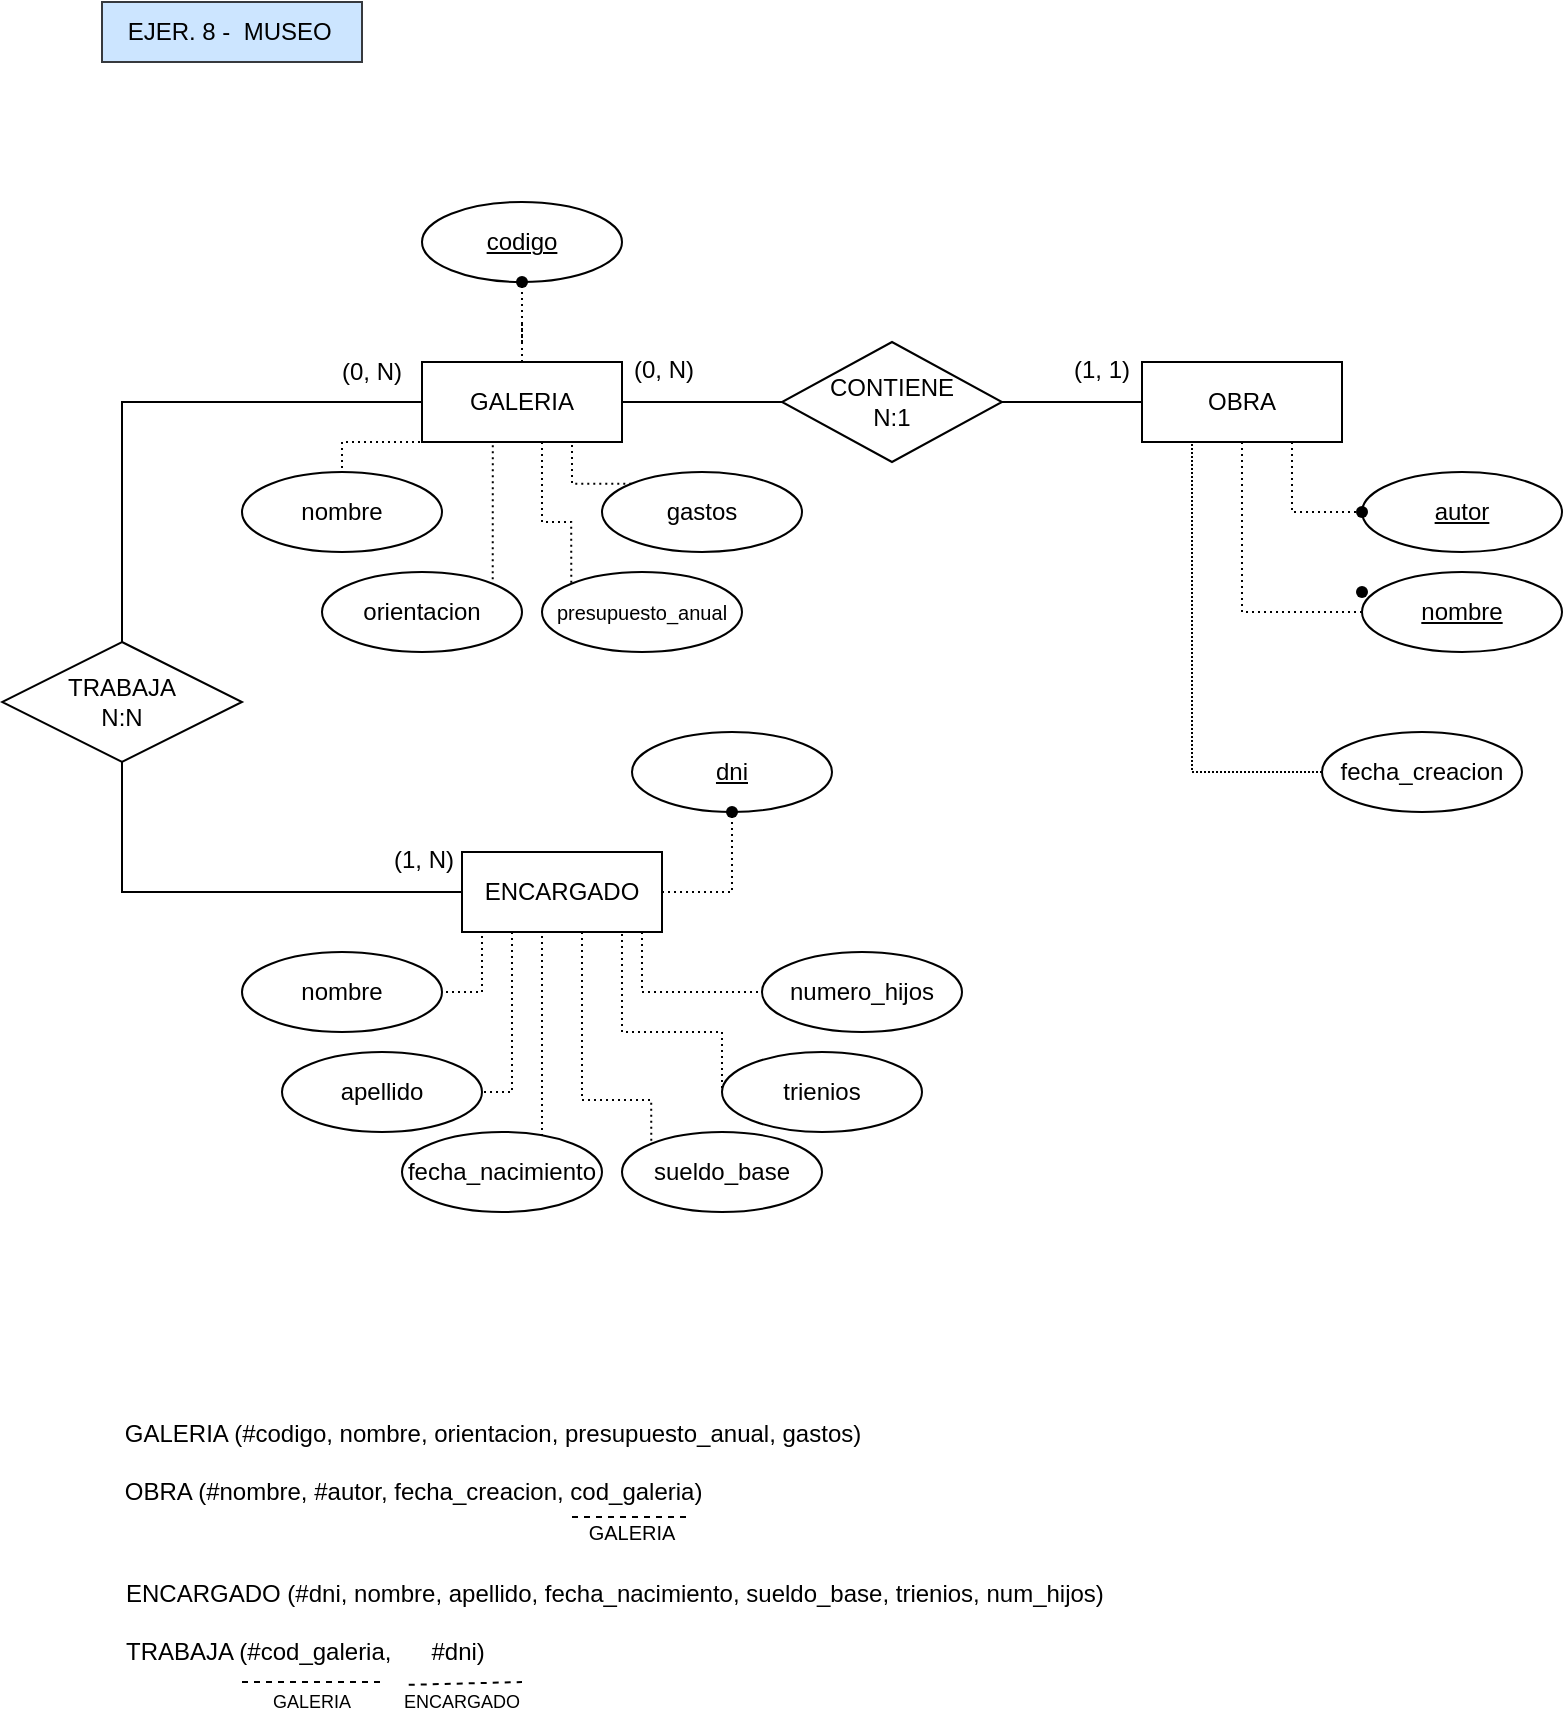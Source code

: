 <mxfile version="22.0.8" type="github">
  <diagram id="R2lEEEUBdFMjLlhIrx00" name="Page-1">
    <mxGraphModel dx="830" dy="462" grid="1" gridSize="10" guides="1" tooltips="1" connect="1" arrows="1" fold="1" page="1" pageScale="1" pageWidth="850" pageHeight="1100" math="0" shadow="0" extFonts="Permanent Marker^https://fonts.googleapis.com/css?family=Permanent+Marker">
      <root>
        <mxCell id="0" />
        <mxCell id="1" parent="0" />
        <mxCell id="fVMxTpHwQSE03vxhCAzI-126" style="edgeStyle=orthogonalEdgeStyle;rounded=0;orthogonalLoop=1;jettySize=auto;html=1;exitX=0;exitY=1;exitDx=0;exitDy=0;entryX=1;entryY=0.5;entryDx=0;entryDy=0;dashed=1;dashPattern=1 2;endArrow=none;endFill=0;" parent="1" source="fVMxTpHwQSE03vxhCAzI-1" target="fVMxTpHwQSE03vxhCAzI-119" edge="1">
          <mxGeometry relative="1" as="geometry">
            <Array as="points">
              <mxPoint x="270" y="485" />
              <mxPoint x="270" y="515" />
            </Array>
          </mxGeometry>
        </mxCell>
        <mxCell id="fVMxTpHwQSE03vxhCAzI-127" style="edgeStyle=orthogonalEdgeStyle;rounded=0;orthogonalLoop=1;jettySize=auto;html=1;exitX=0.25;exitY=1;exitDx=0;exitDy=0;entryX=1;entryY=0.5;entryDx=0;entryDy=0;dashed=1;dashPattern=1 2;endArrow=none;endFill=0;" parent="1" source="fVMxTpHwQSE03vxhCAzI-1" target="fVMxTpHwQSE03vxhCAzI-120" edge="1">
          <mxGeometry relative="1" as="geometry">
            <Array as="points">
              <mxPoint x="285" y="565" />
            </Array>
          </mxGeometry>
        </mxCell>
        <mxCell id="fVMxTpHwQSE03vxhCAzI-128" style="edgeStyle=orthogonalEdgeStyle;rounded=0;orthogonalLoop=1;jettySize=auto;html=1;exitX=0.5;exitY=1;exitDx=0;exitDy=0;entryX=0.5;entryY=0;entryDx=0;entryDy=0;dashed=1;dashPattern=1 2;endArrow=none;endFill=0;" parent="1" source="fVMxTpHwQSE03vxhCAzI-1" target="fVMxTpHwQSE03vxhCAzI-121" edge="1">
          <mxGeometry relative="1" as="geometry">
            <Array as="points">
              <mxPoint x="300" y="485" />
              <mxPoint x="300" y="591" />
              <mxPoint x="280" y="591" />
            </Array>
          </mxGeometry>
        </mxCell>
        <mxCell id="fVMxTpHwQSE03vxhCAzI-130" style="edgeStyle=orthogonalEdgeStyle;rounded=0;orthogonalLoop=1;jettySize=auto;html=1;exitX=1;exitY=1;exitDx=0;exitDy=0;entryX=0;entryY=0.5;entryDx=0;entryDy=0;dashed=1;dashPattern=1 2;endArrow=none;endFill=0;" parent="1" source="fVMxTpHwQSE03vxhCAzI-1" target="fVMxTpHwQSE03vxhCAzI-123" edge="1">
          <mxGeometry relative="1" as="geometry">
            <Array as="points">
              <mxPoint x="340" y="485" />
              <mxPoint x="340" y="535" />
              <mxPoint x="390" y="535" />
            </Array>
          </mxGeometry>
        </mxCell>
        <mxCell id="fVMxTpHwQSE03vxhCAzI-131" style="edgeStyle=orthogonalEdgeStyle;rounded=0;orthogonalLoop=1;jettySize=auto;html=1;exitX=1;exitY=0.5;exitDx=0;exitDy=0;entryX=0;entryY=0.5;entryDx=0;entryDy=0;endArrow=none;endFill=0;dashed=1;dashPattern=1 2;" parent="1" source="fVMxTpHwQSE03vxhCAzI-1" target="fVMxTpHwQSE03vxhCAzI-124" edge="1">
          <mxGeometry relative="1" as="geometry">
            <Array as="points">
              <mxPoint x="360" y="485" />
              <mxPoint x="350" y="485" />
              <mxPoint x="350" y="515" />
            </Array>
          </mxGeometry>
        </mxCell>
        <mxCell id="fVMxTpHwQSE03vxhCAzI-1" value="ENCARGADO" style="whiteSpace=wrap;html=1;align=center;" parent="1" vertex="1">
          <mxGeometry x="260" y="445" width="100" height="40" as="geometry" />
        </mxCell>
        <mxCell id="fVMxTpHwQSE03vxhCAzI-2" value="OBRA" style="whiteSpace=wrap;html=1;align=center;" parent="1" vertex="1">
          <mxGeometry x="600" y="200" width="100" height="40" as="geometry" />
        </mxCell>
        <mxCell id="fVMxTpHwQSE03vxhCAzI-32" style="edgeStyle=orthogonalEdgeStyle;rounded=0;orthogonalLoop=1;jettySize=auto;html=1;exitX=1;exitY=0.5;exitDx=0;exitDy=0;entryX=0;entryY=0.5;entryDx=0;entryDy=0;endArrow=none;endFill=0;" parent="1" source="fVMxTpHwQSE03vxhCAzI-3" target="fVMxTpHwQSE03vxhCAzI-11" edge="1">
          <mxGeometry relative="1" as="geometry" />
        </mxCell>
        <mxCell id="fVMxTpHwQSE03vxhCAzI-85" style="edgeStyle=orthogonalEdgeStyle;rounded=0;orthogonalLoop=1;jettySize=auto;html=1;exitDx=0;exitDy=0;entryX=0.5;entryY=1;entryDx=0;entryDy=0;endArrow=none;endFill=0;dashed=1;dashPattern=1 2;" parent="1" source="fVMxTpHwQSE03vxhCAzI-84" target="fVMxTpHwQSE03vxhCAzI-42" edge="1">
          <mxGeometry relative="1" as="geometry" />
        </mxCell>
        <mxCell id="fVMxTpHwQSE03vxhCAzI-142" style="edgeStyle=orthogonalEdgeStyle;rounded=0;orthogonalLoop=1;jettySize=auto;html=1;exitX=0.25;exitY=1;exitDx=0;exitDy=0;entryX=1;entryY=0;entryDx=0;entryDy=0;dashed=1;dashPattern=1 2;endArrow=none;endFill=0;" parent="1" source="fVMxTpHwQSE03vxhCAzI-3" target="fVMxTpHwQSE03vxhCAzI-135" edge="1">
          <mxGeometry relative="1" as="geometry">
            <Array as="points">
              <mxPoint x="275" y="240" />
            </Array>
          </mxGeometry>
        </mxCell>
        <mxCell id="fVMxTpHwQSE03vxhCAzI-143" style="edgeStyle=orthogonalEdgeStyle;rounded=0;orthogonalLoop=1;jettySize=auto;html=1;exitX=0.75;exitY=1;exitDx=0;exitDy=0;entryX=0;entryY=0;entryDx=0;entryDy=0;dashed=1;dashPattern=1 2;endArrow=none;endFill=0;" parent="1" source="fVMxTpHwQSE03vxhCAzI-3" target="fVMxTpHwQSE03vxhCAzI-140" edge="1">
          <mxGeometry relative="1" as="geometry">
            <Array as="points">
              <mxPoint x="300" y="240" />
              <mxPoint x="300" y="280" />
              <mxPoint x="315" y="280" />
            </Array>
          </mxGeometry>
        </mxCell>
        <mxCell id="fVMxTpHwQSE03vxhCAzI-3" value="GALERIA" style="whiteSpace=wrap;html=1;align=center;" parent="1" vertex="1">
          <mxGeometry x="240" y="200" width="100" height="40" as="geometry" />
        </mxCell>
        <mxCell id="fVMxTpHwQSE03vxhCAzI-7" style="edgeStyle=orthogonalEdgeStyle;rounded=0;orthogonalLoop=1;jettySize=auto;html=1;exitX=0.5;exitY=0;exitDx=0;exitDy=0;entryX=0.5;entryY=0;entryDx=0;entryDy=0;" parent="1" source="fVMxTpHwQSE03vxhCAzI-6" target="fVMxTpHwQSE03vxhCAzI-6" edge="1">
          <mxGeometry relative="1" as="geometry" />
        </mxCell>
        <mxCell id="fVMxTpHwQSE03vxhCAzI-31" style="edgeStyle=orthogonalEdgeStyle;rounded=0;orthogonalLoop=1;jettySize=auto;html=1;exitX=0.5;exitY=1;exitDx=0;exitDy=0;entryX=0;entryY=0.5;entryDx=0;entryDy=0;strokeColor=default;endArrow=none;endFill=0;" parent="1" source="fVMxTpHwQSE03vxhCAzI-6" target="fVMxTpHwQSE03vxhCAzI-1" edge="1">
          <mxGeometry relative="1" as="geometry" />
        </mxCell>
        <mxCell id="fVMxTpHwQSE03vxhCAzI-6" value="TRABAJA&lt;br&gt;N:N" style="shape=rhombus;perimeter=rhombusPerimeter;whiteSpace=wrap;html=1;align=center;" parent="1" vertex="1">
          <mxGeometry x="30" y="340" width="120" height="60" as="geometry" />
        </mxCell>
        <mxCell id="fVMxTpHwQSE03vxhCAzI-33" style="edgeStyle=orthogonalEdgeStyle;rounded=0;orthogonalLoop=1;jettySize=auto;html=1;exitX=1;exitY=0.5;exitDx=0;exitDy=0;entryX=0;entryY=0.5;entryDx=0;entryDy=0;endArrow=none;endFill=0;" parent="1" source="fVMxTpHwQSE03vxhCAzI-11" target="fVMxTpHwQSE03vxhCAzI-2" edge="1">
          <mxGeometry relative="1" as="geometry" />
        </mxCell>
        <mxCell id="fVMxTpHwQSE03vxhCAzI-11" value="CONTIENE&lt;br&gt;N:1" style="shape=rhombus;perimeter=rhombusPerimeter;whiteSpace=wrap;html=1;align=center;" parent="1" vertex="1">
          <mxGeometry x="420" y="190" width="110" height="60" as="geometry" />
        </mxCell>
        <mxCell id="fVMxTpHwQSE03vxhCAzI-20" value="" style="endArrow=none;html=1;rounded=0;exitX=0.5;exitY=0;exitDx=0;exitDy=0;entryX=0;entryY=0.5;entryDx=0;entryDy=0;" parent="1" source="fVMxTpHwQSE03vxhCAzI-6" target="fVMxTpHwQSE03vxhCAzI-3" edge="1">
          <mxGeometry relative="1" as="geometry">
            <mxPoint x="80" y="220" as="sourcePoint" />
            <mxPoint x="240" y="219.5" as="targetPoint" />
            <Array as="points">
              <mxPoint x="90" y="220" />
            </Array>
          </mxGeometry>
        </mxCell>
        <mxCell id="fVMxTpHwQSE03vxhCAzI-28" value="(0, N)" style="text;strokeColor=none;fillColor=none;spacingLeft=4;spacingRight=4;overflow=hidden;rotatable=0;points=[[0,0.5],[1,0.5]];portConstraint=eastwest;fontSize=12;whiteSpace=wrap;html=1;verticalAlign=middle;align=center;" parent="1" vertex="1">
          <mxGeometry x="190" y="190" width="50" height="30" as="geometry" />
        </mxCell>
        <mxCell id="fVMxTpHwQSE03vxhCAzI-38" style="rounded=0;orthogonalLoop=1;jettySize=auto;html=1;exitX=0;exitY=0.5;exitDx=0;exitDy=0;strokeColor=none;endArrow=none;endFill=0;shadow=1;" parent="1" source="fVMxTpHwQSE03vxhCAzI-29" edge="1">
          <mxGeometry relative="1" as="geometry">
            <mxPoint x="240" y="465" as="targetPoint" />
          </mxGeometry>
        </mxCell>
        <mxCell id="fVMxTpHwQSE03vxhCAzI-29" value="(1, N)" style="text;strokeColor=none;fillColor=none;spacingLeft=4;spacingRight=4;overflow=hidden;rotatable=0;points=[[0,0.5],[1,0.5]];portConstraint=eastwest;fontSize=12;whiteSpace=wrap;html=1;" parent="1" vertex="1">
          <mxGeometry x="220" y="435" width="50" height="30" as="geometry" />
        </mxCell>
        <mxCell id="fVMxTpHwQSE03vxhCAzI-30" value="(0, N)" style="text;strokeColor=none;fillColor=none;spacingLeft=4;spacingRight=4;overflow=hidden;rotatable=0;points=[[0,0.5],[1,0.5]];portConstraint=eastwest;fontSize=12;whiteSpace=wrap;html=1;" parent="1" vertex="1">
          <mxGeometry x="340" y="190" width="50" height="30" as="geometry" />
        </mxCell>
        <mxCell id="fVMxTpHwQSE03vxhCAzI-34" value="(1, 1)" style="text;strokeColor=none;fillColor=none;spacingLeft=4;spacingRight=4;overflow=hidden;rotatable=0;points=[[0,0.5],[1,0.5]];portConstraint=eastwest;fontSize=12;whiteSpace=wrap;html=1;" parent="1" vertex="1">
          <mxGeometry x="560" y="190" width="50" height="30" as="geometry" />
        </mxCell>
        <mxCell id="fVMxTpHwQSE03vxhCAzI-35" value="EJER. 8 -&amp;nbsp; MUSEO&amp;nbsp;" style="text;html=1;align=center;verticalAlign=middle;resizable=0;points=[];autosize=1;strokeColor=#36393d;fillColor=#cce5ff;" parent="1" vertex="1">
          <mxGeometry x="80" y="20" width="130" height="30" as="geometry" />
        </mxCell>
        <mxCell id="fVMxTpHwQSE03vxhCAzI-40" style="edgeStyle=orthogonalEdgeStyle;rounded=0;orthogonalLoop=1;jettySize=auto;html=1;exitX=0;exitY=0.5;exitDx=0;exitDy=0;entryX=1;entryY=0.5;entryDx=0;entryDy=0;endArrow=none;endFill=0;startArrow=none;startFill=0;strokeColor=none;" parent="1" source="fVMxTpHwQSE03vxhCAzI-28" target="fVMxTpHwQSE03vxhCAzI-28" edge="1">
          <mxGeometry relative="1" as="geometry" />
        </mxCell>
        <mxCell id="fVMxTpHwQSE03vxhCAzI-42" value="codigo" style="ellipse;whiteSpace=wrap;html=1;align=center;fontStyle=4;" parent="1" vertex="1">
          <mxGeometry x="240" y="120" width="100" height="40" as="geometry" />
        </mxCell>
        <mxCell id="fVMxTpHwQSE03vxhCAzI-65" style="edgeStyle=orthogonalEdgeStyle;rounded=0;orthogonalLoop=1;jettySize=auto;html=1;exitX=0;exitY=0.5;exitDx=0;exitDy=0;entryX=0.25;entryY=1;entryDx=0;entryDy=0;endArrow=none;endFill=0;dashed=1;dashPattern=1 1;" parent="1" source="fVMxTpHwQSE03vxhCAzI-46" target="fVMxTpHwQSE03vxhCAzI-2" edge="1">
          <mxGeometry relative="1" as="geometry" />
        </mxCell>
        <mxCell id="fVMxTpHwQSE03vxhCAzI-46" value="fecha_creacion" style="ellipse;whiteSpace=wrap;html=1;align=center;" parent="1" vertex="1">
          <mxGeometry x="690" y="385" width="100" height="40" as="geometry" />
        </mxCell>
        <mxCell id="fVMxTpHwQSE03vxhCAzI-73" style="edgeStyle=orthogonalEdgeStyle;rounded=0;orthogonalLoop=1;jettySize=auto;html=1;exitX=0;exitY=0.5;exitDx=0;exitDy=0;entryX=0.5;entryY=1;entryDx=0;entryDy=0;endArrow=none;endFill=0;dashed=1;dashPattern=1 2;" parent="1" source="fVMxTpHwQSE03vxhCAzI-44" target="fVMxTpHwQSE03vxhCAzI-2" edge="1">
          <mxGeometry relative="1" as="geometry" />
        </mxCell>
        <mxCell id="fVMxTpHwQSE03vxhCAzI-75" style="edgeStyle=orthogonalEdgeStyle;rounded=0;orthogonalLoop=1;jettySize=auto;html=1;exitX=0;exitY=0.5;exitDx=0;exitDy=0;entryX=0.75;entryY=1;entryDx=0;entryDy=0;dashed=1;dashPattern=1 2;endArrow=none;endFill=0;" parent="1" source="fVMxTpHwQSE03vxhCAzI-62" target="fVMxTpHwQSE03vxhCAzI-2" edge="1">
          <mxGeometry relative="1" as="geometry" />
        </mxCell>
        <mxCell id="fVMxTpHwQSE03vxhCAzI-86" value="" style="edgeStyle=orthogonalEdgeStyle;rounded=0;orthogonalLoop=1;jettySize=auto;html=1;exitX=0.5;exitY=0;exitDx=0;exitDy=0;entryDx=0;entryDy=0;endArrow=none;endFill=0;dashed=1;dashPattern=1 2;" parent="1" source="fVMxTpHwQSE03vxhCAzI-3" target="fVMxTpHwQSE03vxhCAzI-84" edge="1">
          <mxGeometry relative="1" as="geometry">
            <mxPoint x="290" y="200" as="sourcePoint" />
            <mxPoint x="290" y="160" as="targetPoint" />
          </mxGeometry>
        </mxCell>
        <mxCell id="fVMxTpHwQSE03vxhCAzI-84" value="" style="shape=waypoint;sketch=0;fillStyle=solid;size=6;pointerEvents=1;points=[];fillColor=none;resizable=0;rotatable=0;perimeter=centerPerimeter;snapToPoint=1;" parent="1" vertex="1">
          <mxGeometry x="280" y="150" width="20" height="20" as="geometry" />
        </mxCell>
        <mxCell id="fVMxTpHwQSE03vxhCAzI-100" value="" style="group" parent="1" vertex="1" connectable="0">
          <mxGeometry x="345" y="385" width="100" height="50" as="geometry" />
        </mxCell>
        <mxCell id="fVMxTpHwQSE03vxhCAzI-98" value="" style="group" parent="fVMxTpHwQSE03vxhCAzI-100" vertex="1" connectable="0">
          <mxGeometry width="100" height="50" as="geometry" />
        </mxCell>
        <mxCell id="fVMxTpHwQSE03vxhCAzI-96" value="dni" style="ellipse;whiteSpace=wrap;html=1;align=center;fontStyle=4;" parent="fVMxTpHwQSE03vxhCAzI-98" vertex="1">
          <mxGeometry width="100" height="40" as="geometry" />
        </mxCell>
        <mxCell id="fVMxTpHwQSE03vxhCAzI-97" value="" style="shape=waypoint;sketch=0;fillStyle=solid;size=6;pointerEvents=1;points=[];fillColor=none;resizable=0;rotatable=0;perimeter=centerPerimeter;snapToPoint=1;container=1;" parent="fVMxTpHwQSE03vxhCAzI-98" vertex="1">
          <mxGeometry x="40" y="30" width="20" height="20" as="geometry" />
        </mxCell>
        <mxCell id="fVMxTpHwQSE03vxhCAzI-99" style="edgeStyle=orthogonalEdgeStyle;rounded=0;orthogonalLoop=1;jettySize=auto;html=1;exitX=1;exitY=0.5;exitDx=0;exitDy=0;entryX=0.862;entryY=0.926;entryDx=0;entryDy=0;entryPerimeter=0;dashed=1;dashPattern=1 2;endArrow=none;endFill=0;" parent="fVMxTpHwQSE03vxhCAzI-100" source="fVMxTpHwQSE03vxhCAzI-1" target="fVMxTpHwQSE03vxhCAzI-97" edge="1">
          <mxGeometry relative="1" as="geometry" />
        </mxCell>
        <mxCell id="fVMxTpHwQSE03vxhCAzI-125" value="" style="group" parent="1" vertex="1" connectable="0">
          <mxGeometry x="150" y="495" width="360" height="130" as="geometry" />
        </mxCell>
        <mxCell id="fVMxTpHwQSE03vxhCAzI-119" value="nombre" style="ellipse;whiteSpace=wrap;html=1;align=center;" parent="fVMxTpHwQSE03vxhCAzI-125" vertex="1">
          <mxGeometry width="100" height="40" as="geometry" />
        </mxCell>
        <mxCell id="fVMxTpHwQSE03vxhCAzI-120" value="apellido" style="ellipse;whiteSpace=wrap;html=1;align=center;" parent="fVMxTpHwQSE03vxhCAzI-125" vertex="1">
          <mxGeometry x="20" y="50" width="100" height="40" as="geometry" />
        </mxCell>
        <mxCell id="fVMxTpHwQSE03vxhCAzI-121" value="fecha_nacimiento" style="ellipse;whiteSpace=wrap;html=1;align=center;" parent="fVMxTpHwQSE03vxhCAzI-125" vertex="1">
          <mxGeometry x="80" y="90" width="100" height="40" as="geometry" />
        </mxCell>
        <mxCell id="fVMxTpHwQSE03vxhCAzI-122" value="sueldo_base" style="ellipse;whiteSpace=wrap;html=1;align=center;" parent="fVMxTpHwQSE03vxhCAzI-125" vertex="1">
          <mxGeometry x="190" y="90" width="100" height="40" as="geometry" />
        </mxCell>
        <mxCell id="fVMxTpHwQSE03vxhCAzI-123" value="trienios" style="ellipse;whiteSpace=wrap;html=1;align=center;" parent="fVMxTpHwQSE03vxhCAzI-125" vertex="1">
          <mxGeometry x="240" y="50" width="100" height="40" as="geometry" />
        </mxCell>
        <mxCell id="fVMxTpHwQSE03vxhCAzI-124" value="numero_hijos" style="ellipse;whiteSpace=wrap;html=1;align=center;" parent="fVMxTpHwQSE03vxhCAzI-125" vertex="1">
          <mxGeometry x="260" width="100" height="40" as="geometry" />
        </mxCell>
        <mxCell id="fVMxTpHwQSE03vxhCAzI-133" value="" style="group" parent="1" vertex="1" connectable="0">
          <mxGeometry x="150" y="255" width="360" height="130" as="geometry" />
        </mxCell>
        <mxCell id="fVMxTpHwQSE03vxhCAzI-134" value="nombre" style="ellipse;whiteSpace=wrap;html=1;align=center;" parent="fVMxTpHwQSE03vxhCAzI-133" vertex="1">
          <mxGeometry width="100" height="40" as="geometry" />
        </mxCell>
        <mxCell id="fVMxTpHwQSE03vxhCAzI-135" value="orientacion" style="ellipse;whiteSpace=wrap;html=1;align=center;" parent="fVMxTpHwQSE03vxhCAzI-133" vertex="1">
          <mxGeometry x="40" y="50" width="100" height="40" as="geometry" />
        </mxCell>
        <mxCell id="fVMxTpHwQSE03vxhCAzI-139" value="gastos" style="ellipse;whiteSpace=wrap;html=1;align=center;" parent="fVMxTpHwQSE03vxhCAzI-133" vertex="1">
          <mxGeometry x="180" width="100" height="40" as="geometry" />
        </mxCell>
        <mxCell id="fVMxTpHwQSE03vxhCAzI-140" value="&lt;font size=&quot;1&quot; style=&quot;&quot;&gt;presupuesto_anua&lt;/font&gt;&lt;font style=&quot;font-size: 10px;&quot;&gt;l&lt;/font&gt;" style="ellipse;whiteSpace=wrap;html=1;align=center;" parent="fVMxTpHwQSE03vxhCAzI-133" vertex="1">
          <mxGeometry x="150" y="50" width="100" height="40" as="geometry" />
        </mxCell>
        <mxCell id="fVMxTpHwQSE03vxhCAzI-129" style="edgeStyle=orthogonalEdgeStyle;rounded=0;orthogonalLoop=1;jettySize=auto;html=1;exitX=0.75;exitY=1;exitDx=0;exitDy=0;entryX=0;entryY=0;entryDx=0;entryDy=0;dashed=1;dashPattern=1 2;endArrow=none;endFill=0;" parent="1" source="fVMxTpHwQSE03vxhCAzI-1" target="fVMxTpHwQSE03vxhCAzI-122" edge="1">
          <mxGeometry relative="1" as="geometry">
            <mxPoint x="335" y="479.19" as="sourcePoint" />
            <mxPoint x="354.767" y="584.999" as="targetPoint" />
            <Array as="points">
              <mxPoint x="320" y="485" />
              <mxPoint x="320" y="569" />
              <mxPoint x="355" y="569" />
            </Array>
          </mxGeometry>
        </mxCell>
        <mxCell id="fVMxTpHwQSE03vxhCAzI-141" style="edgeStyle=orthogonalEdgeStyle;rounded=0;orthogonalLoop=1;jettySize=auto;html=1;exitX=0;exitY=0.5;exitDx=0;exitDy=0;entryX=0.5;entryY=0;entryDx=0;entryDy=0;dashed=1;dashPattern=1 2;endArrow=none;endFill=0;" parent="1" source="fVMxTpHwQSE03vxhCAzI-3" target="fVMxTpHwQSE03vxhCAzI-134" edge="1">
          <mxGeometry relative="1" as="geometry">
            <mxPoint x="260" y="240" as="sourcePoint" />
            <mxPoint x="250" y="270" as="targetPoint" />
            <Array as="points">
              <mxPoint x="240" y="240" />
              <mxPoint x="200" y="240" />
            </Array>
          </mxGeometry>
        </mxCell>
        <mxCell id="fVMxTpHwQSE03vxhCAzI-146" style="edgeStyle=orthogonalEdgeStyle;rounded=0;orthogonalLoop=1;jettySize=auto;html=1;exitX=0;exitY=0;exitDx=0;exitDy=0;entryX=0.75;entryY=1;entryDx=0;entryDy=0;dashed=1;dashPattern=1 2;endArrow=none;endFill=0;" parent="1" source="fVMxTpHwQSE03vxhCAzI-139" target="fVMxTpHwQSE03vxhCAzI-3" edge="1">
          <mxGeometry relative="1" as="geometry">
            <Array as="points">
              <mxPoint x="315" y="261" />
            </Array>
          </mxGeometry>
        </mxCell>
        <mxCell id="fVMxTpHwQSE03vxhCAzI-44" value="nombre" style="ellipse;whiteSpace=wrap;html=1;align=center;fontStyle=4;" parent="1" vertex="1">
          <mxGeometry x="710" y="305" width="100" height="40" as="geometry" />
        </mxCell>
        <mxCell id="fVMxTpHwQSE03vxhCAzI-62" value="autor" style="ellipse;whiteSpace=wrap;html=1;align=center;fontStyle=4;" parent="1" vertex="1">
          <mxGeometry x="710" y="255" width="100" height="40" as="geometry" />
        </mxCell>
        <mxCell id="fVMxTpHwQSE03vxhCAzI-87" value="" style="shape=waypoint;sketch=0;fillStyle=solid;size=6;pointerEvents=1;points=[];fillColor=none;resizable=0;rotatable=0;perimeter=centerPerimeter;snapToPoint=1;" parent="1" vertex="1">
          <mxGeometry x="700" y="305" width="20" height="20" as="geometry" />
        </mxCell>
        <mxCell id="fVMxTpHwQSE03vxhCAzI-88" value="" style="shape=waypoint;sketch=0;fillStyle=solid;size=6;pointerEvents=1;points=[];fillColor=none;resizable=0;rotatable=0;perimeter=centerPerimeter;snapToPoint=1;" parent="1" vertex="1">
          <mxGeometry x="700" y="265" width="20" height="20" as="geometry" />
        </mxCell>
        <mxCell id="kG_dBHOLJ7CWQmrbYZGP-1" value="&lt;font style=&quot;font-size: 12px;&quot;&gt;GALERIA (#codigo, nombre, orientacion, presupuesto_anual, gastos)&lt;br&gt;&lt;br&gt;&lt;div style=&quot;text-align: justify;&quot;&gt;&lt;span style=&quot;background-color: initial;&quot;&gt;OBRA (#nombre, #autor, fecha_creacion, cod_galeria)&lt;/span&gt;&lt;/div&gt;&lt;/font&gt;" style="text;html=1;align=center;verticalAlign=middle;resizable=0;points=[];autosize=1;strokeColor=none;fillColor=none;" parent="1" vertex="1">
          <mxGeometry x="80" y="720" width="390" height="60" as="geometry" />
        </mxCell>
        <mxCell id="kG_dBHOLJ7CWQmrbYZGP-5" value="" style="endArrow=none;dashed=1;html=1;rounded=0;entryX=1;entryY=0.25;entryDx=0;entryDy=0;exitX=0;exitY=0.25;exitDx=0;exitDy=0;" parent="1" target="AVAmtDZSmKpI1Q2I607x-1" edge="1" source="AVAmtDZSmKpI1Q2I607x-1">
          <mxGeometry width="50" height="50" relative="1" as="geometry">
            <mxPoint x="310" y="775" as="sourcePoint" />
            <mxPoint x="380" y="775" as="targetPoint" />
          </mxGeometry>
        </mxCell>
        <mxCell id="AVAmtDZSmKpI1Q2I607x-1" value="GALERIA" style="text;html=1;strokeColor=none;fillColor=none;align=center;verticalAlign=middle;whiteSpace=wrap;rounded=0;fontSize=10;" vertex="1" parent="1">
          <mxGeometry x="315" y="770" width="60" height="30" as="geometry" />
        </mxCell>
        <mxCell id="AVAmtDZSmKpI1Q2I607x-3" value="&lt;div style=&quot;text-align: justify;&quot;&gt;&lt;span style=&quot;background-color: initial;&quot;&gt;ENCARGADO (#dni, nombre, apellido, fecha_nacimiento, sueldo_base, trienios, num_hijos)&lt;/span&gt;&lt;/div&gt;&lt;font style=&quot;&quot;&gt;&lt;div style=&quot;text-align: justify;&quot;&gt;&lt;br&gt;&lt;/div&gt;&lt;div style=&quot;text-align: justify;&quot;&gt;&lt;span style=&quot;background-color: initial;&quot;&gt;TRABAJA (#cod_galeria,&amp;nbsp; &amp;nbsp; &amp;nbsp; #dni)&lt;/span&gt;&lt;/div&gt;&lt;/font&gt;" style="text;html=1;align=left;verticalAlign=middle;resizable=0;points=[];autosize=1;strokeColor=none;fillColor=none;" vertex="1" parent="1">
          <mxGeometry x="90" y="800" width="510" height="60" as="geometry" />
        </mxCell>
        <mxCell id="AVAmtDZSmKpI1Q2I607x-6" value="" style="endArrow=none;dashed=1;html=1;rounded=0;exitX=0.056;exitY=0.071;exitDx=0;exitDy=0;exitPerimeter=0;entryX=1;entryY=0;entryDx=0;entryDy=0;" edge="1" parent="1" source="AVAmtDZSmKpI1Q2I607x-8" target="AVAmtDZSmKpI1Q2I607x-8">
          <mxGeometry width="50" height="50" relative="1" as="geometry">
            <mxPoint x="210" y="859.52" as="sourcePoint" />
            <mxPoint x="230" y="859.52" as="targetPoint" />
          </mxGeometry>
        </mxCell>
        <mxCell id="AVAmtDZSmKpI1Q2I607x-8" value="ENCARGADO" style="text;html=1;strokeColor=none;fillColor=none;align=center;verticalAlign=middle;whiteSpace=wrap;rounded=0;fontSize=9;" vertex="1" parent="1">
          <mxGeometry x="230" y="860" width="60" height="20" as="geometry" />
        </mxCell>
        <mxCell id="AVAmtDZSmKpI1Q2I607x-12" value="" style="group" vertex="1" connectable="0" parent="1">
          <mxGeometry x="150" y="860" width="70" height="20" as="geometry" />
        </mxCell>
        <mxCell id="AVAmtDZSmKpI1Q2I607x-10" value="GALERIA" style="text;html=1;strokeColor=none;fillColor=none;align=center;verticalAlign=middle;whiteSpace=wrap;rounded=0;fontSize=9;" vertex="1" parent="AVAmtDZSmKpI1Q2I607x-12">
          <mxGeometry width="70" height="20" as="geometry" />
        </mxCell>
        <mxCell id="AVAmtDZSmKpI1Q2I607x-11" value="" style="endArrow=none;dashed=1;html=1;rounded=0;exitX=0;exitY=0;exitDx=0;exitDy=0;entryX=1;entryY=0;entryDx=0;entryDy=0;" edge="1" parent="AVAmtDZSmKpI1Q2I607x-12" source="AVAmtDZSmKpI1Q2I607x-10" target="AVAmtDZSmKpI1Q2I607x-10">
          <mxGeometry width="50" height="50" relative="1" as="geometry">
            <mxPoint x="98" y="20" as="sourcePoint" />
            <mxPoint x="196" y="20" as="targetPoint" />
          </mxGeometry>
        </mxCell>
      </root>
    </mxGraphModel>
  </diagram>
</mxfile>
